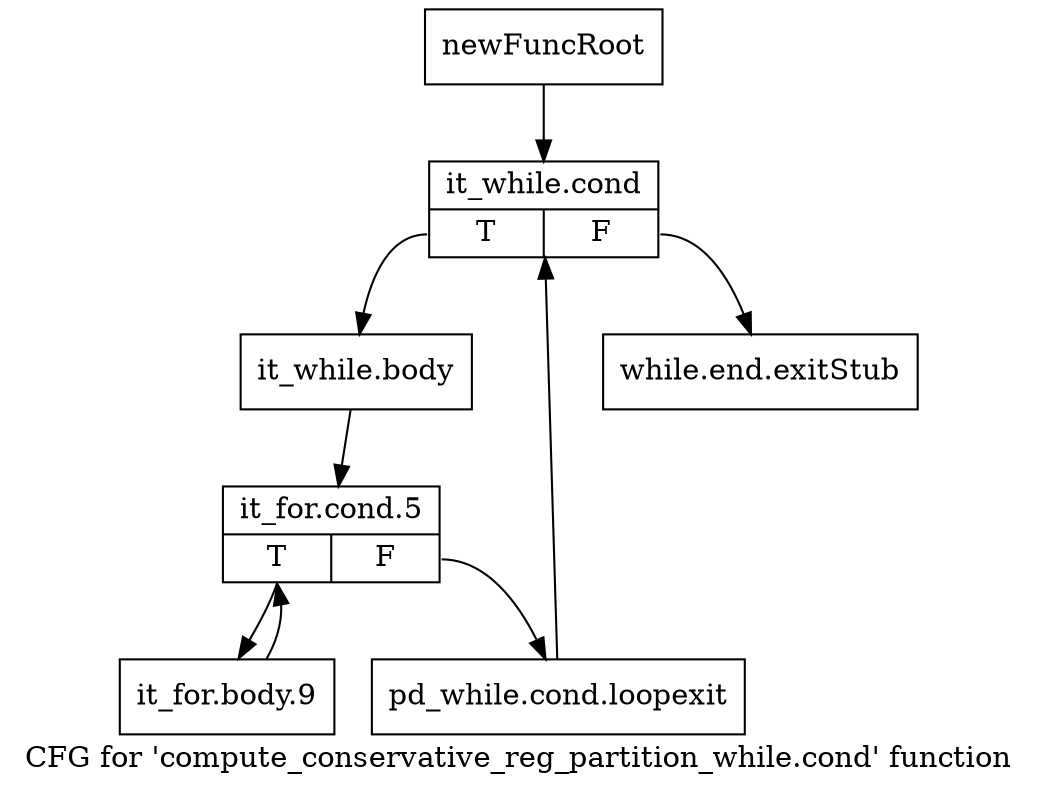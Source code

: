 digraph "CFG for 'compute_conservative_reg_partition_while.cond' function" {
	label="CFG for 'compute_conservative_reg_partition_while.cond' function";

	Node0xc2d2e30 [shape=record,label="{newFuncRoot}"];
	Node0xc2d2e30 -> Node0xc2d2ed0;
	Node0xc2d2e80 [shape=record,label="{while.end.exitStub}"];
	Node0xc2d2ed0 [shape=record,label="{it_while.cond|{<s0>T|<s1>F}}"];
	Node0xc2d2ed0:s0 -> Node0xc2d2f20;
	Node0xc2d2ed0:s1 -> Node0xc2d2e80;
	Node0xc2d2f20 [shape=record,label="{it_while.body}"];
	Node0xc2d2f20 -> Node0xc2d2f70;
	Node0xc2d2f70 [shape=record,label="{it_for.cond.5|{<s0>T|<s1>F}}"];
	Node0xc2d2f70:s0 -> Node0xc2d3010;
	Node0xc2d2f70:s1 -> Node0xc2d2fc0;
	Node0xc2d2fc0 [shape=record,label="{pd_while.cond.loopexit}"];
	Node0xc2d2fc0 -> Node0xc2d2ed0;
	Node0xc2d3010 [shape=record,label="{it_for.body.9}"];
	Node0xc2d3010 -> Node0xc2d2f70;
}
